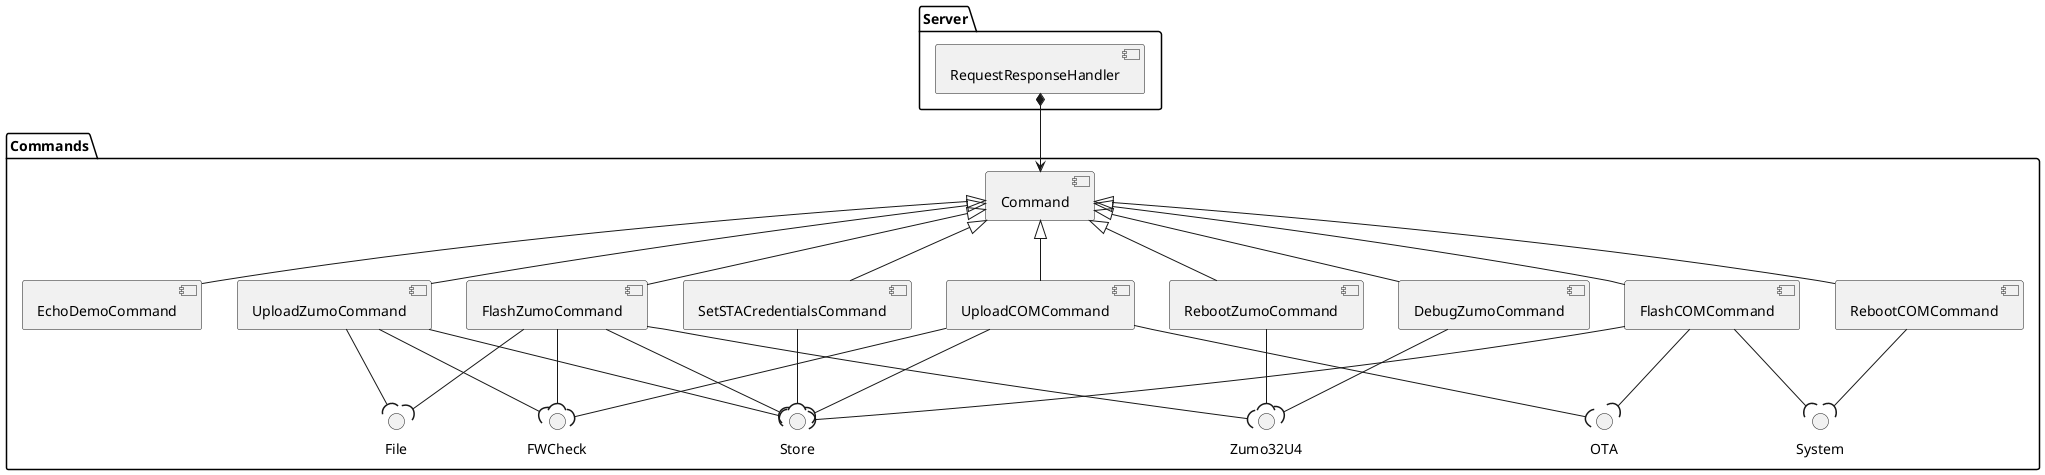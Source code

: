 @startuml
package Server {
    component "RequestResponseHandler" as RequestResponseHandler
}

package Commands {
    interface "OTA" as ota
    interface "FWCheck" as FWCheck
    interface "File" as File
    interface "Store" as Store
    interface "Zumo32U4" as Zumo32U4
    interface "System" as System

    component Command
    component "EchoDemoCommand" as echodemocommand
    component "UploadZumoCommand" as uploadzumoservice
    component "FlashZumoCommand" as flashzumoservice
    component "SetSTACredentialsCommand" as credconfig
    component "RebootZumoCommand" as resetzumoservice
    component "RebootCOMCommand" as resetcomplatforomservice
    component "DebugZumoCommand" as zumodebug
    component "UploadCOMCommand" as uploadcomfirmware
    component "FlashCOMCommand" as flashcomfirmware

    Command <|-- echodemocommand
    Command <|-- uploadzumoservice
    Command <|-- flashzumoservice
    Command <|-- credconfig
    Command <|-- resetzumoservice
    Command <|-- resetcomplatforomservice
    Command <|-- zumodebug
    Command <|-- uploadcomfirmware
    Command <|-- flashcomfirmware
    RequestResponseHandler *--> Command

    uploadzumoservice -down-(File
    uploadzumoservice -down-(Store
    uploadzumoservice -down-(FWCheck
    uploadcomfirmware -down-(ota
    uploadcomfirmware -down-(Store
    uploadcomfirmware -down-(FWCheck
    flashcomfirmware -down-(ota
    flashcomfirmware -down-(Store
    flashcomfirmware -down-(System
    credconfig -down-(Store
    flashzumoservice -down-(FWCheck
    flashzumoservice -down-(File
    flashzumoservice -down-(Store
    flashzumoservice -down-(Zumo32U4
    resetzumoservice -down-(Zumo32U4
    resetcomplatforomservice -down-(System
    zumodebug -down-(Zumo32U4
}
@enduml
